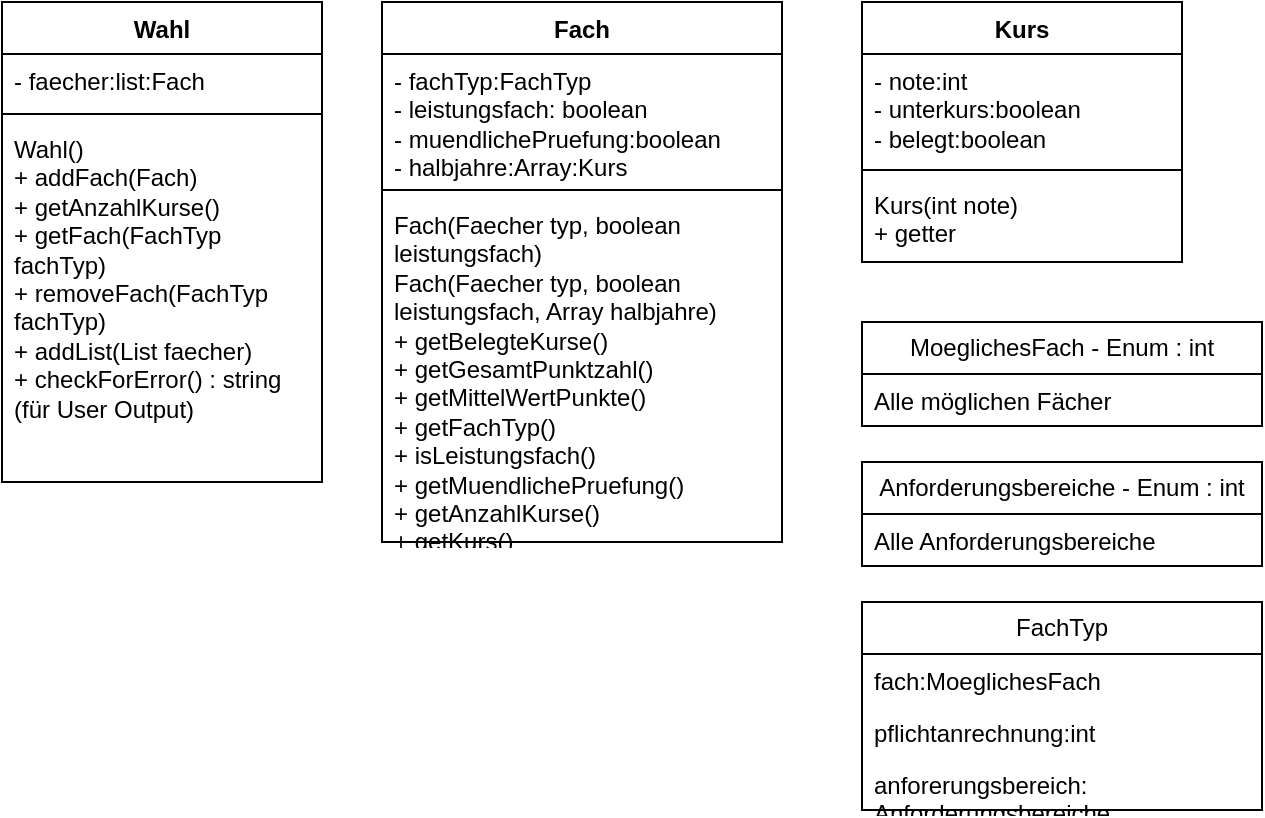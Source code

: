 <mxfile version="26.0.13">
  <diagram name="Seite-1" id="qBLyt28llzGn92yblXov">
    <mxGraphModel dx="1434" dy="754" grid="1" gridSize="10" guides="1" tooltips="1" connect="1" arrows="1" fold="1" page="1" pageScale="1" pageWidth="827" pageHeight="1169" math="0" shadow="0">
      <root>
        <mxCell id="0" />
        <mxCell id="1" parent="0" />
        <mxCell id="8XsQhPUY6lkMJZYDZPCL-1" value="Kurs" style="swimlane;fontStyle=1;align=center;verticalAlign=top;childLayout=stackLayout;horizontal=1;startSize=26;horizontalStack=0;resizeParent=1;resizeParentMax=0;resizeLast=0;collapsible=1;marginBottom=0;whiteSpace=wrap;html=1;" vertex="1" parent="1">
          <mxGeometry x="580" y="110" width="160" height="130" as="geometry" />
        </mxCell>
        <mxCell id="8XsQhPUY6lkMJZYDZPCL-2" value="&lt;div&gt;- note:int&lt;/div&gt;&lt;div&gt;- unterkurs:boolean&lt;br&gt;&lt;/div&gt;&lt;div&gt;- belegt:boolean&lt;br&gt;&lt;/div&gt;&lt;div&gt;&lt;br&gt;&lt;/div&gt;" style="text;strokeColor=none;fillColor=none;align=left;verticalAlign=top;spacingLeft=4;spacingRight=4;overflow=hidden;rotatable=0;points=[[0,0.5],[1,0.5]];portConstraint=eastwest;whiteSpace=wrap;html=1;" vertex="1" parent="8XsQhPUY6lkMJZYDZPCL-1">
          <mxGeometry y="26" width="160" height="54" as="geometry" />
        </mxCell>
        <mxCell id="8XsQhPUY6lkMJZYDZPCL-3" value="" style="line;strokeWidth=1;fillColor=none;align=left;verticalAlign=middle;spacingTop=-1;spacingLeft=3;spacingRight=3;rotatable=0;labelPosition=right;points=[];portConstraint=eastwest;strokeColor=inherit;" vertex="1" parent="8XsQhPUY6lkMJZYDZPCL-1">
          <mxGeometry y="80" width="160" height="8" as="geometry" />
        </mxCell>
        <mxCell id="8XsQhPUY6lkMJZYDZPCL-4" value="&lt;div&gt;Kurs(int note)&lt;/div&gt;&lt;div&gt;+ getter&lt;br&gt;&lt;/div&gt;" style="text;strokeColor=none;fillColor=none;align=left;verticalAlign=top;spacingLeft=4;spacingRight=4;overflow=hidden;rotatable=0;points=[[0,0.5],[1,0.5]];portConstraint=eastwest;whiteSpace=wrap;html=1;" vertex="1" parent="8XsQhPUY6lkMJZYDZPCL-1">
          <mxGeometry y="88" width="160" height="42" as="geometry" />
        </mxCell>
        <mxCell id="8XsQhPUY6lkMJZYDZPCL-5" value="Fach" style="swimlane;fontStyle=1;align=center;verticalAlign=top;childLayout=stackLayout;horizontal=1;startSize=26;horizontalStack=0;resizeParent=1;resizeParentMax=0;resizeLast=0;collapsible=1;marginBottom=0;whiteSpace=wrap;html=1;" vertex="1" parent="1">
          <mxGeometry x="340" y="110" width="200" height="270" as="geometry" />
        </mxCell>
        <mxCell id="8XsQhPUY6lkMJZYDZPCL-6" value="&lt;div&gt;- fachTyp:FachTyp&lt;/div&gt;&lt;div&gt;- leistungsfach: boolean&lt;/div&gt;&lt;div&gt;- muendlichePruefung:boolean&lt;br&gt;&lt;/div&gt;&lt;div&gt;- halbjahre:Array:Kurs&lt;/div&gt;&lt;div&gt;- anrechnungsprlicht:int&lt;br&gt;&lt;/div&gt;" style="text;strokeColor=none;fillColor=none;align=left;verticalAlign=top;spacingLeft=4;spacingRight=4;overflow=hidden;rotatable=0;points=[[0,0.5],[1,0.5]];portConstraint=eastwest;whiteSpace=wrap;html=1;" vertex="1" parent="8XsQhPUY6lkMJZYDZPCL-5">
          <mxGeometry y="26" width="200" height="64" as="geometry" />
        </mxCell>
        <mxCell id="8XsQhPUY6lkMJZYDZPCL-7" value="" style="line;strokeWidth=1;fillColor=none;align=left;verticalAlign=middle;spacingTop=-1;spacingLeft=3;spacingRight=3;rotatable=0;labelPosition=right;points=[];portConstraint=eastwest;strokeColor=inherit;" vertex="1" parent="8XsQhPUY6lkMJZYDZPCL-5">
          <mxGeometry y="90" width="200" height="8" as="geometry" />
        </mxCell>
        <mxCell id="8XsQhPUY6lkMJZYDZPCL-8" value="&lt;div&gt;Fach(Faecher typ, boolean leistungsfach)&lt;/div&gt;&lt;div&gt;Fach(Faecher typ, boolean leistungsfach, Array halbjahre)&lt;/div&gt;&lt;div&gt;+ getBelegteKurse()&lt;/div&gt;&lt;div&gt;+ getGesamtPunktzahl()&lt;/div&gt;&lt;div&gt;+ getMittelWertPunkte()&lt;/div&gt;&lt;div&gt;+ getFachTyp()&lt;/div&gt;&lt;div&gt;+ isLeistungsfach()&lt;/div&gt;&lt;div&gt;+ getMuendlichePruefung()&lt;br&gt;&lt;/div&gt;&lt;div&gt;+ getAnzahlKurse()&lt;br&gt;&lt;/div&gt;&lt;div&gt;+ getKurs()&lt;br&gt;&lt;/div&gt;" style="text;strokeColor=none;fillColor=none;align=left;verticalAlign=top;spacingLeft=4;spacingRight=4;overflow=hidden;rotatable=0;points=[[0,0.5],[1,0.5]];portConstraint=eastwest;whiteSpace=wrap;html=1;" vertex="1" parent="8XsQhPUY6lkMJZYDZPCL-5">
          <mxGeometry y="98" width="200" height="172" as="geometry" />
        </mxCell>
        <mxCell id="8XsQhPUY6lkMJZYDZPCL-10" value="MoeglichesFach - Enum : int" style="swimlane;fontStyle=0;childLayout=stackLayout;horizontal=1;startSize=26;fillColor=none;horizontalStack=0;resizeParent=1;resizeParentMax=0;resizeLast=0;collapsible=1;marginBottom=0;whiteSpace=wrap;html=1;" vertex="1" parent="1">
          <mxGeometry x="580" y="270" width="200" height="52" as="geometry" />
        </mxCell>
        <mxCell id="8XsQhPUY6lkMJZYDZPCL-11" value="Alle möglichen Fächer" style="text;strokeColor=none;fillColor=none;align=left;verticalAlign=top;spacingLeft=4;spacingRight=4;overflow=hidden;rotatable=0;points=[[0,0.5],[1,0.5]];portConstraint=eastwest;whiteSpace=wrap;html=1;" vertex="1" parent="8XsQhPUY6lkMJZYDZPCL-10">
          <mxGeometry y="26" width="200" height="26" as="geometry" />
        </mxCell>
        <mxCell id="8XsQhPUY6lkMJZYDZPCL-14" value="FachTyp" style="swimlane;fontStyle=0;childLayout=stackLayout;horizontal=1;startSize=26;fillColor=none;horizontalStack=0;resizeParent=1;resizeParentMax=0;resizeLast=0;collapsible=1;marginBottom=0;whiteSpace=wrap;html=1;" vertex="1" parent="1">
          <mxGeometry x="580" y="410" width="200" height="104" as="geometry" />
        </mxCell>
        <mxCell id="8XsQhPUY6lkMJZYDZPCL-15" value="fach:MoeglichesFach" style="text;strokeColor=none;fillColor=none;align=left;verticalAlign=top;spacingLeft=4;spacingRight=4;overflow=hidden;rotatable=0;points=[[0,0.5],[1,0.5]];portConstraint=eastwest;whiteSpace=wrap;html=1;" vertex="1" parent="8XsQhPUY6lkMJZYDZPCL-14">
          <mxGeometry y="26" width="200" height="26" as="geometry" />
        </mxCell>
        <mxCell id="8XsQhPUY6lkMJZYDZPCL-16" value="pflichtanrechnung:int" style="text;strokeColor=none;fillColor=none;align=left;verticalAlign=top;spacingLeft=4;spacingRight=4;overflow=hidden;rotatable=0;points=[[0,0.5],[1,0.5]];portConstraint=eastwest;whiteSpace=wrap;html=1;" vertex="1" parent="8XsQhPUY6lkMJZYDZPCL-14">
          <mxGeometry y="52" width="200" height="26" as="geometry" />
        </mxCell>
        <mxCell id="8XsQhPUY6lkMJZYDZPCL-17" value="anforerungsbereich: Anforderungsbereiche" style="text;strokeColor=none;fillColor=none;align=left;verticalAlign=top;spacingLeft=4;spacingRight=4;overflow=hidden;rotatable=0;points=[[0,0.5],[1,0.5]];portConstraint=eastwest;whiteSpace=wrap;html=1;" vertex="1" parent="8XsQhPUY6lkMJZYDZPCL-14">
          <mxGeometry y="78" width="200" height="26" as="geometry" />
        </mxCell>
        <mxCell id="8XsQhPUY6lkMJZYDZPCL-18" value="Anforderungsbereiche - Enum : int" style="swimlane;fontStyle=0;childLayout=stackLayout;horizontal=1;startSize=26;fillColor=none;horizontalStack=0;resizeParent=1;resizeParentMax=0;resizeLast=0;collapsible=1;marginBottom=0;whiteSpace=wrap;html=1;" vertex="1" parent="1">
          <mxGeometry x="580" y="340" width="200" height="52" as="geometry" />
        </mxCell>
        <mxCell id="8XsQhPUY6lkMJZYDZPCL-19" value="Alle Anforderungsbereiche" style="text;strokeColor=none;fillColor=none;align=left;verticalAlign=top;spacingLeft=4;spacingRight=4;overflow=hidden;rotatable=0;points=[[0,0.5],[1,0.5]];portConstraint=eastwest;whiteSpace=wrap;html=1;" vertex="1" parent="8XsQhPUY6lkMJZYDZPCL-18">
          <mxGeometry y="26" width="200" height="26" as="geometry" />
        </mxCell>
        <mxCell id="8XsQhPUY6lkMJZYDZPCL-22" value="Wahl" style="swimlane;fontStyle=1;align=center;verticalAlign=top;childLayout=stackLayout;horizontal=1;startSize=26;horizontalStack=0;resizeParent=1;resizeParentMax=0;resizeLast=0;collapsible=1;marginBottom=0;whiteSpace=wrap;html=1;" vertex="1" parent="1">
          <mxGeometry x="150" y="110" width="160" height="240" as="geometry" />
        </mxCell>
        <mxCell id="8XsQhPUY6lkMJZYDZPCL-23" value="- faecher:list:Fach" style="text;strokeColor=none;fillColor=none;align=left;verticalAlign=top;spacingLeft=4;spacingRight=4;overflow=hidden;rotatable=0;points=[[0,0.5],[1,0.5]];portConstraint=eastwest;whiteSpace=wrap;html=1;" vertex="1" parent="8XsQhPUY6lkMJZYDZPCL-22">
          <mxGeometry y="26" width="160" height="26" as="geometry" />
        </mxCell>
        <mxCell id="8XsQhPUY6lkMJZYDZPCL-24" value="" style="line;strokeWidth=1;fillColor=none;align=left;verticalAlign=middle;spacingTop=-1;spacingLeft=3;spacingRight=3;rotatable=0;labelPosition=right;points=[];portConstraint=eastwest;strokeColor=inherit;" vertex="1" parent="8XsQhPUY6lkMJZYDZPCL-22">
          <mxGeometry y="52" width="160" height="8" as="geometry" />
        </mxCell>
        <mxCell id="8XsQhPUY6lkMJZYDZPCL-25" value="&lt;div&gt;Wahl()&lt;/div&gt;&lt;div&gt;+ addFach(Fach)&lt;br&gt;&lt;/div&gt;&lt;div&gt;+ getAnzahlKurse()&lt;br&gt;&lt;/div&gt;&lt;div&gt;+ getFach(FachTyp fachTyp)&lt;/div&gt;&lt;div&gt;+ removeFach(FachTyp fachTyp)&lt;/div&gt;&lt;div&gt;+ addList(List faecher)&lt;/div&gt;&lt;div&gt;+ checkForError() : string (für User Output)&lt;/div&gt;&lt;div&gt;&lt;br&gt;&lt;/div&gt;" style="text;strokeColor=none;fillColor=none;align=left;verticalAlign=top;spacingLeft=4;spacingRight=4;overflow=hidden;rotatable=0;points=[[0,0.5],[1,0.5]];portConstraint=eastwest;whiteSpace=wrap;html=1;" vertex="1" parent="8XsQhPUY6lkMJZYDZPCL-22">
          <mxGeometry y="60" width="160" height="180" as="geometry" />
        </mxCell>
      </root>
    </mxGraphModel>
  </diagram>
</mxfile>
